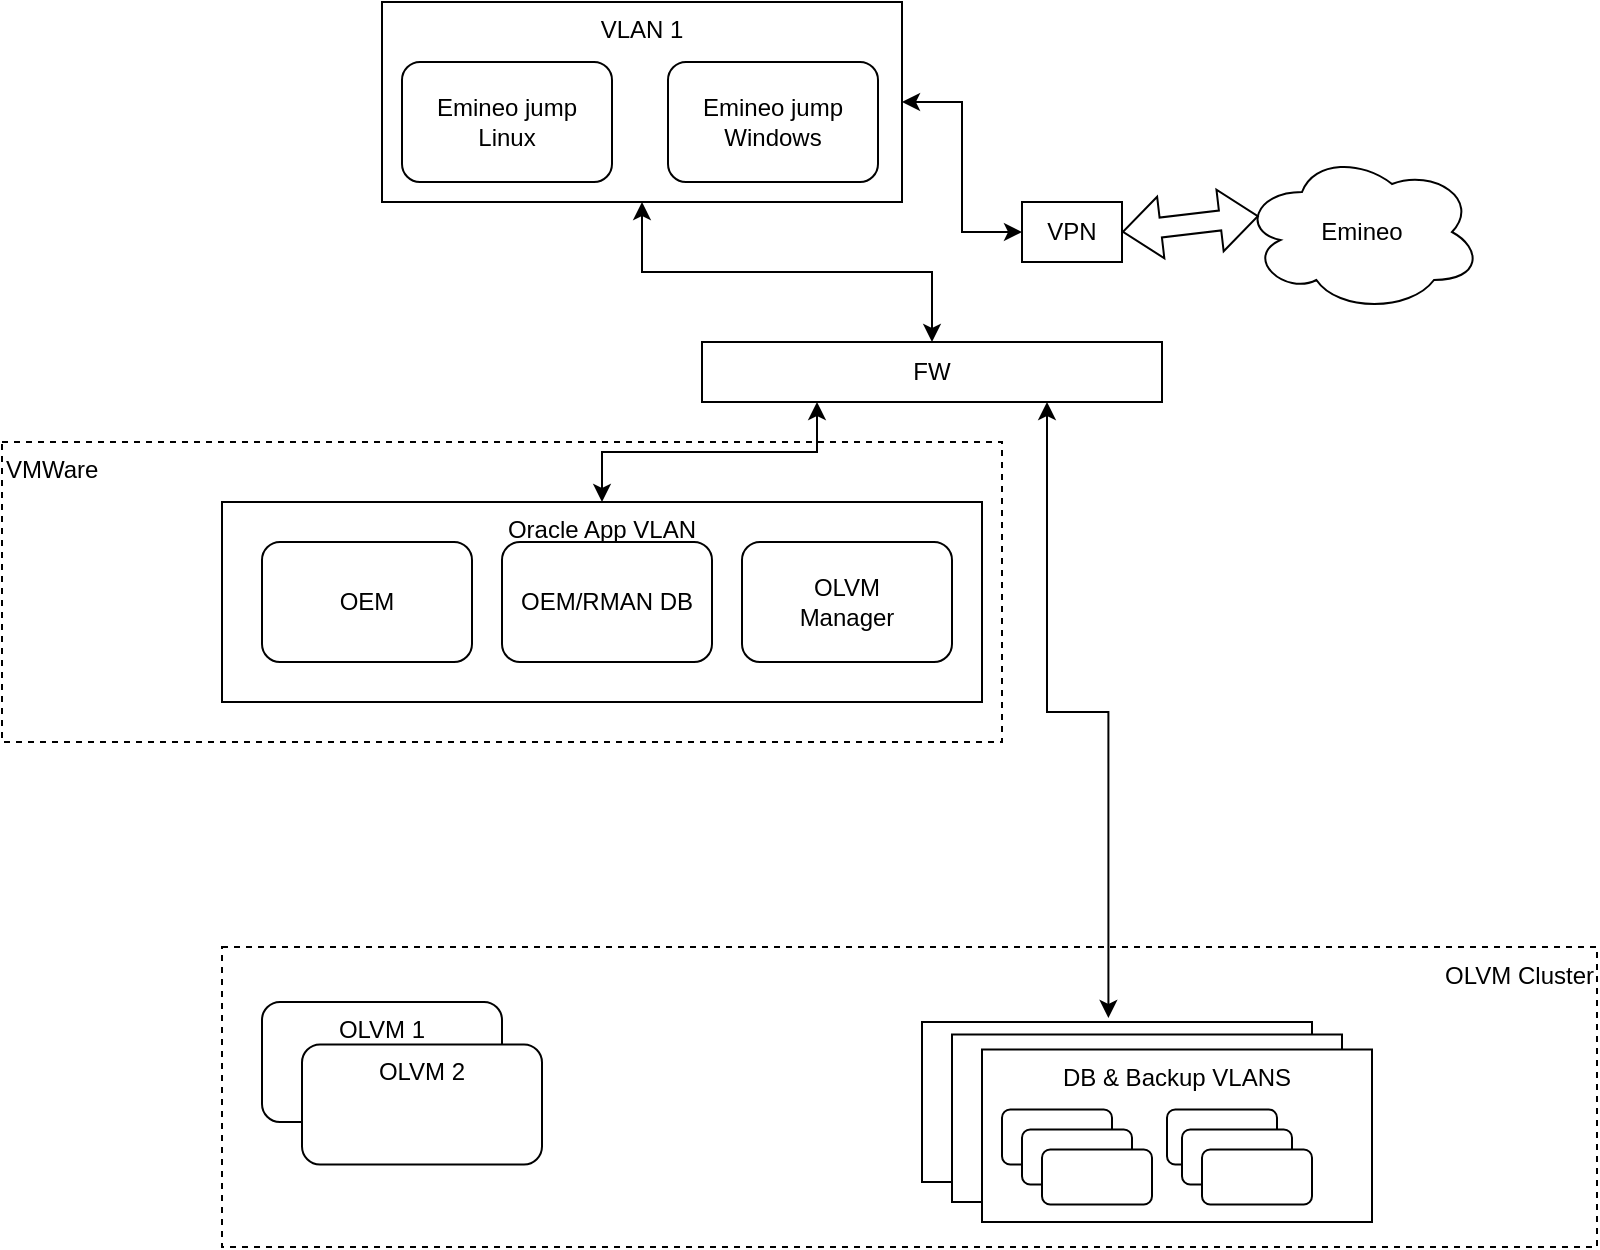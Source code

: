 <mxfile version="20.6.0" type="github">
  <diagram id="7t059XTQvRhIANl9sV9-" name="Page-1">
    <mxGraphModel dx="1158" dy="581" grid="1" gridSize="10" guides="1" tooltips="1" connect="1" arrows="1" fold="1" page="1" pageScale="1" pageWidth="850" pageHeight="1100" math="0" shadow="0">
      <root>
        <mxCell id="0" />
        <mxCell id="1" parent="0" />
        <mxCell id="sFP-Lin7kq_l2kctVGor-35" value="" style="group" vertex="1" connectable="0" parent="1">
          <mxGeometry x="460" y="580" width="347.5" height="122.5" as="geometry" />
        </mxCell>
        <mxCell id="sFP-Lin7kq_l2kctVGor-22" value="OLVM Cluster" style="rounded=0;whiteSpace=wrap;html=1;dashed=1;align=right;verticalAlign=top;" vertex="1" parent="sFP-Lin7kq_l2kctVGor-35">
          <mxGeometry x="-340" y="-27.5" width="687.5" height="150" as="geometry" />
        </mxCell>
        <mxCell id="sFP-Lin7kq_l2kctVGor-24" value="VLANS" style="rounded=0;whiteSpace=wrap;html=1;verticalAlign=top;" vertex="1" parent="sFP-Lin7kq_l2kctVGor-35">
          <mxGeometry x="10" y="10" width="195" height="80" as="geometry" />
        </mxCell>
        <mxCell id="sFP-Lin7kq_l2kctVGor-25" value="" style="rounded=0;whiteSpace=wrap;html=1;verticalAlign=top;" vertex="1" parent="sFP-Lin7kq_l2kctVGor-35">
          <mxGeometry x="25" y="16.25" width="195" height="83.75" as="geometry" />
        </mxCell>
        <mxCell id="sFP-Lin7kq_l2kctVGor-26" value="DB &amp;amp; Backup VLANS" style="rounded=0;whiteSpace=wrap;html=1;verticalAlign=top;" vertex="1" parent="sFP-Lin7kq_l2kctVGor-35">
          <mxGeometry x="40" y="23.75" width="195" height="86.25" as="geometry" />
        </mxCell>
        <mxCell id="sFP-Lin7kq_l2kctVGor-27" value="" style="rounded=1;whiteSpace=wrap;html=1;" vertex="1" parent="sFP-Lin7kq_l2kctVGor-35">
          <mxGeometry x="50" y="53.75" width="55" height="27.5" as="geometry" />
        </mxCell>
        <mxCell id="sFP-Lin7kq_l2kctVGor-28" value="" style="rounded=1;whiteSpace=wrap;html=1;" vertex="1" parent="sFP-Lin7kq_l2kctVGor-35">
          <mxGeometry x="60" y="63.75" width="55" height="27.5" as="geometry" />
        </mxCell>
        <mxCell id="sFP-Lin7kq_l2kctVGor-29" value="" style="rounded=1;whiteSpace=wrap;html=1;" vertex="1" parent="sFP-Lin7kq_l2kctVGor-35">
          <mxGeometry x="70" y="73.75" width="55" height="27.5" as="geometry" />
        </mxCell>
        <mxCell id="sFP-Lin7kq_l2kctVGor-30" value="" style="rounded=1;whiteSpace=wrap;html=1;" vertex="1" parent="sFP-Lin7kq_l2kctVGor-35">
          <mxGeometry x="132.5" y="53.75" width="55" height="27.5" as="geometry" />
        </mxCell>
        <mxCell id="sFP-Lin7kq_l2kctVGor-31" value="" style="rounded=1;whiteSpace=wrap;html=1;" vertex="1" parent="sFP-Lin7kq_l2kctVGor-35">
          <mxGeometry x="140" y="63.75" width="55" height="27.5" as="geometry" />
        </mxCell>
        <mxCell id="sFP-Lin7kq_l2kctVGor-32" value="" style="rounded=1;whiteSpace=wrap;html=1;" vertex="1" parent="sFP-Lin7kq_l2kctVGor-35">
          <mxGeometry x="150" y="73.75" width="55" height="27.5" as="geometry" />
        </mxCell>
        <mxCell id="sFP-Lin7kq_l2kctVGor-20" value="VMWare" style="rounded=0;whiteSpace=wrap;html=1;dashed=1;align=left;verticalAlign=top;" vertex="1" parent="1">
          <mxGeometry x="10" y="300" width="500" height="150" as="geometry" />
        </mxCell>
        <mxCell id="sFP-Lin7kq_l2kctVGor-19" style="edgeStyle=orthogonalEdgeStyle;rounded=0;orthogonalLoop=1;jettySize=auto;html=1;entryX=0.25;entryY=1;entryDx=0;entryDy=0;startArrow=classic;startFill=1;" edge="1" parent="1" source="sFP-Lin7kq_l2kctVGor-18" target="sFP-Lin7kq_l2kctVGor-11">
          <mxGeometry relative="1" as="geometry" />
        </mxCell>
        <mxCell id="sFP-Lin7kq_l2kctVGor-18" value="Oracle App VLAN" style="rounded=0;whiteSpace=wrap;html=1;verticalAlign=top;" vertex="1" parent="1">
          <mxGeometry x="120" y="330" width="380" height="100" as="geometry" />
        </mxCell>
        <mxCell id="sFP-Lin7kq_l2kctVGor-7" value="VLAN 1" style="rounded=0;whiteSpace=wrap;html=1;verticalAlign=top;" vertex="1" parent="1">
          <mxGeometry x="200" y="80" width="260" height="100" as="geometry" />
        </mxCell>
        <mxCell id="sFP-Lin7kq_l2kctVGor-1" value="Emineo" style="ellipse;shape=cloud;whiteSpace=wrap;html=1;" vertex="1" parent="1">
          <mxGeometry x="630" y="155" width="120" height="80" as="geometry" />
        </mxCell>
        <mxCell id="sFP-Lin7kq_l2kctVGor-8" style="edgeStyle=orthogonalEdgeStyle;rounded=0;orthogonalLoop=1;jettySize=auto;html=1;entryX=1;entryY=0.5;entryDx=0;entryDy=0;startArrow=classic;startFill=1;" edge="1" parent="1" source="sFP-Lin7kq_l2kctVGor-2" target="sFP-Lin7kq_l2kctVGor-7">
          <mxGeometry relative="1" as="geometry" />
        </mxCell>
        <mxCell id="sFP-Lin7kq_l2kctVGor-2" value="VPN" style="rounded=0;whiteSpace=wrap;html=1;" vertex="1" parent="1">
          <mxGeometry x="520" y="180" width="50" height="30" as="geometry" />
        </mxCell>
        <mxCell id="sFP-Lin7kq_l2kctVGor-3" value="" style="shape=flexArrow;endArrow=classic;startArrow=classic;html=1;rounded=0;entryX=0.07;entryY=0.4;entryDx=0;entryDy=0;entryPerimeter=0;exitX=1;exitY=0.5;exitDx=0;exitDy=0;" edge="1" parent="1" source="sFP-Lin7kq_l2kctVGor-2" target="sFP-Lin7kq_l2kctVGor-1">
          <mxGeometry width="100" height="100" relative="1" as="geometry">
            <mxPoint x="400" y="290" as="sourcePoint" />
            <mxPoint x="500" y="190" as="targetPoint" />
          </mxGeometry>
        </mxCell>
        <mxCell id="sFP-Lin7kq_l2kctVGor-5" value="Emineo jump&lt;br&gt;Windows" style="rounded=1;whiteSpace=wrap;html=1;" vertex="1" parent="1">
          <mxGeometry x="343" y="110" width="105" height="60" as="geometry" />
        </mxCell>
        <mxCell id="sFP-Lin7kq_l2kctVGor-6" value="Emineo jump&lt;br&gt;Linux" style="rounded=1;whiteSpace=wrap;html=1;" vertex="1" parent="1">
          <mxGeometry x="210" y="110" width="105" height="60" as="geometry" />
        </mxCell>
        <mxCell id="sFP-Lin7kq_l2kctVGor-12" style="edgeStyle=orthogonalEdgeStyle;rounded=0;orthogonalLoop=1;jettySize=auto;html=1;entryX=0.5;entryY=1;entryDx=0;entryDy=0;startArrow=classic;startFill=1;" edge="1" parent="1" source="sFP-Lin7kq_l2kctVGor-11" target="sFP-Lin7kq_l2kctVGor-7">
          <mxGeometry relative="1" as="geometry" />
        </mxCell>
        <mxCell id="sFP-Lin7kq_l2kctVGor-33" style="edgeStyle=orthogonalEdgeStyle;rounded=0;orthogonalLoop=1;jettySize=auto;html=1;exitX=0.75;exitY=1;exitDx=0;exitDy=0;entryX=0.478;entryY=-0.025;entryDx=0;entryDy=0;startArrow=classic;startFill=1;entryPerimeter=0;" edge="1" parent="1" source="sFP-Lin7kq_l2kctVGor-11" target="sFP-Lin7kq_l2kctVGor-24">
          <mxGeometry relative="1" as="geometry">
            <mxPoint x="557.5" y="580" as="targetPoint" />
          </mxGeometry>
        </mxCell>
        <mxCell id="sFP-Lin7kq_l2kctVGor-11" value="FW" style="rounded=0;whiteSpace=wrap;html=1;" vertex="1" parent="1">
          <mxGeometry x="360" y="250" width="230" height="30" as="geometry" />
        </mxCell>
        <mxCell id="sFP-Lin7kq_l2kctVGor-14" value="OEM" style="rounded=1;whiteSpace=wrap;html=1;" vertex="1" parent="1">
          <mxGeometry x="140" y="350" width="105" height="60" as="geometry" />
        </mxCell>
        <mxCell id="sFP-Lin7kq_l2kctVGor-15" value="OEM/RMAN DB" style="rounded=1;whiteSpace=wrap;html=1;" vertex="1" parent="1">
          <mxGeometry x="260" y="350" width="105" height="60" as="geometry" />
        </mxCell>
        <mxCell id="sFP-Lin7kq_l2kctVGor-17" value="OLVM&lt;br&gt;Manager" style="rounded=1;whiteSpace=wrap;html=1;" vertex="1" parent="1">
          <mxGeometry x="380" y="350" width="105" height="60" as="geometry" />
        </mxCell>
        <mxCell id="sFP-Lin7kq_l2kctVGor-36" value="OLVM 1" style="rounded=1;whiteSpace=wrap;html=1;verticalAlign=top;" vertex="1" parent="1">
          <mxGeometry x="140" y="580" width="120" height="60" as="geometry" />
        </mxCell>
        <mxCell id="sFP-Lin7kq_l2kctVGor-37" value="OLVM 2" style="rounded=1;whiteSpace=wrap;html=1;verticalAlign=top;" vertex="1" parent="1">
          <mxGeometry x="160" y="601.25" width="120" height="60" as="geometry" />
        </mxCell>
      </root>
    </mxGraphModel>
  </diagram>
</mxfile>
